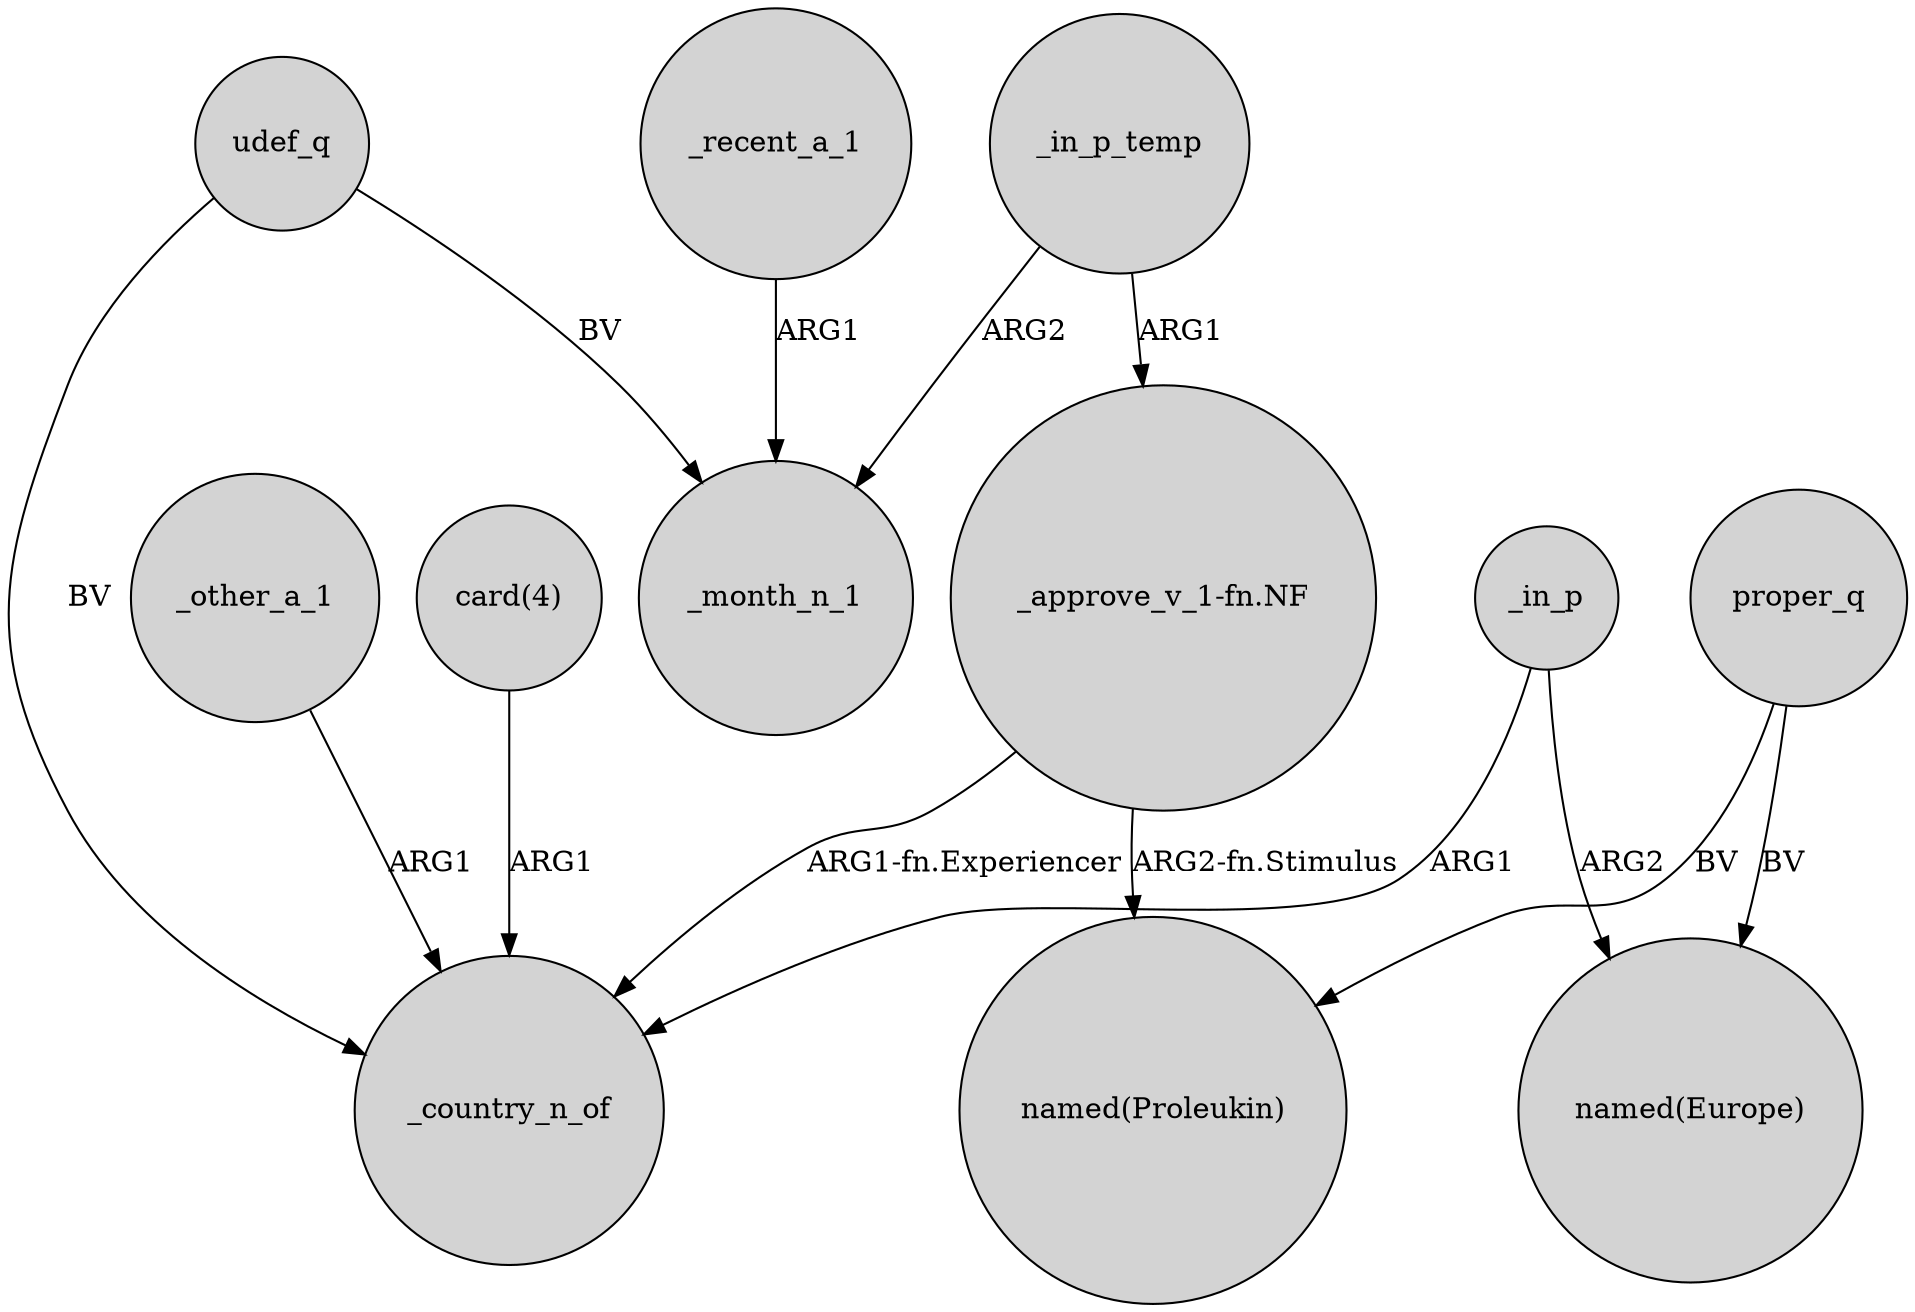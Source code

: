 digraph {
	node [shape=circle style=filled]
	"card(4)" -> _country_n_of [label=ARG1]
	_in_p_temp -> "_approve_v_1-fn.NF" [label=ARG1]
	_other_a_1 -> _country_n_of [label=ARG1]
	_in_p -> _country_n_of [label=ARG1]
	proper_q -> "named(Proleukin)" [label=BV]
	proper_q -> "named(Europe)" [label=BV]
	udef_q -> _month_n_1 [label=BV]
	"_approve_v_1-fn.NF" -> "named(Proleukin)" [label="ARG2-fn.Stimulus"]
	_recent_a_1 -> _month_n_1 [label=ARG1]
	_in_p -> "named(Europe)" [label=ARG2]
	"_approve_v_1-fn.NF" -> _country_n_of [label="ARG1-fn.Experiencer"]
	_in_p_temp -> _month_n_1 [label=ARG2]
	udef_q -> _country_n_of [label=BV]
}
